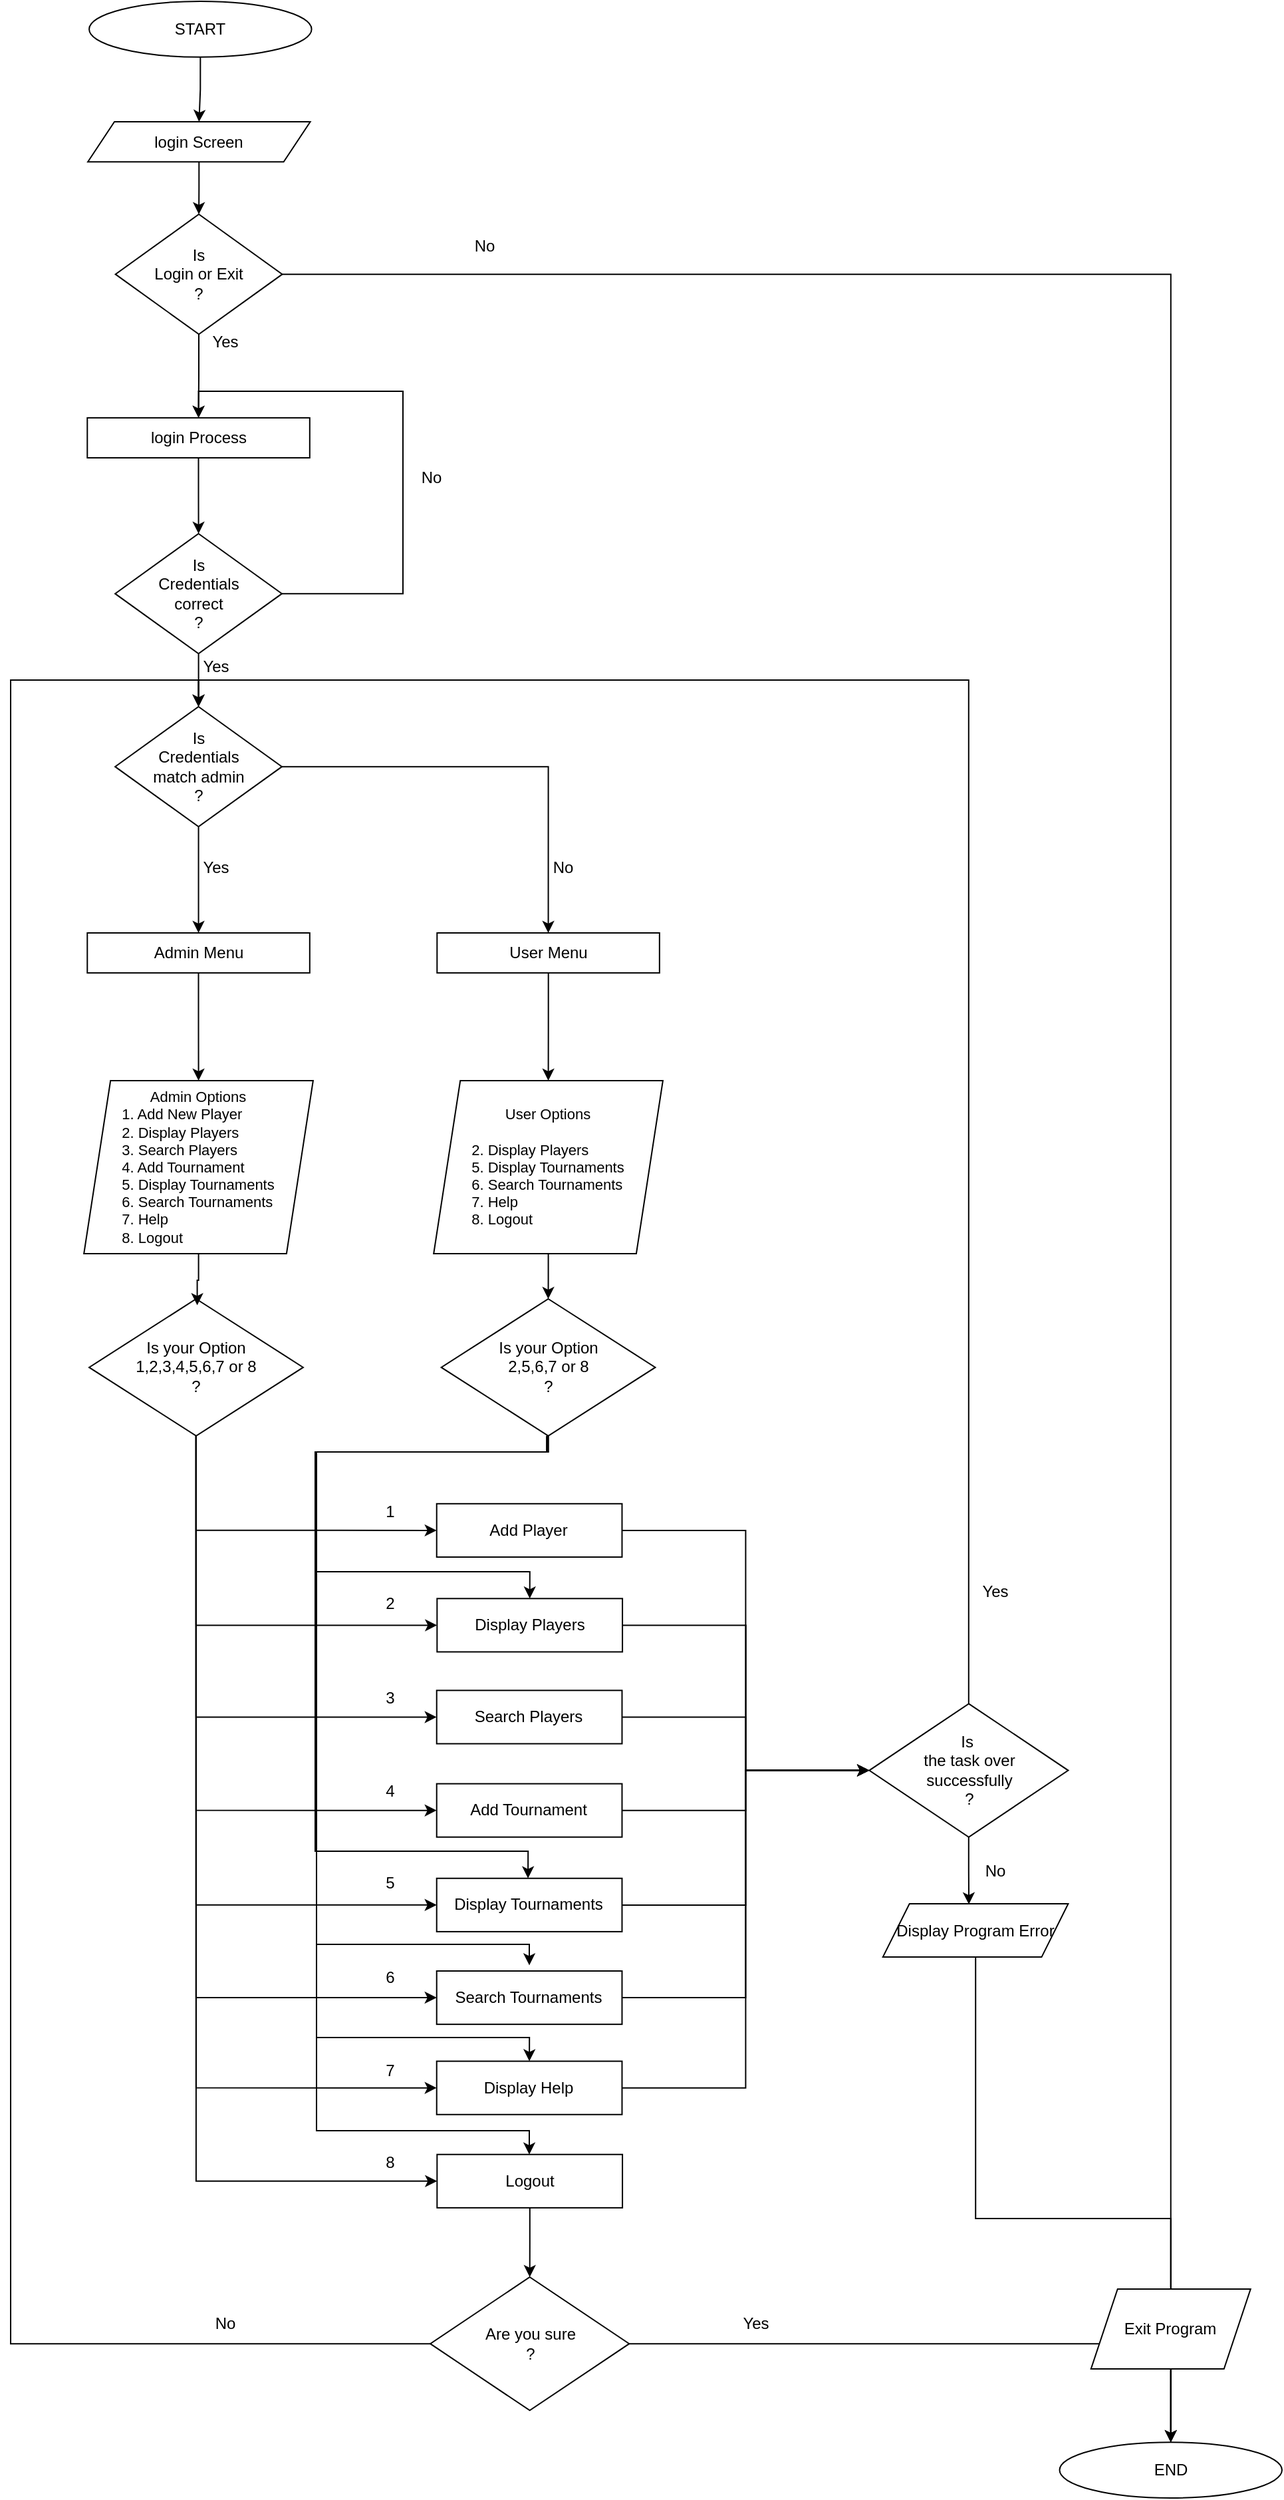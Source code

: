 <mxfile version="26.2.4">
  <diagram id="C5RBs43oDa-KdzZeNtuy" name="Page-1">
    <mxGraphModel dx="2370" dy="944" grid="1" gridSize="10" guides="1" tooltips="1" connect="1" arrows="1" fold="1" page="1" pageScale="1" pageWidth="827" pageHeight="1169" background="#ffffff" math="0" shadow="0">
      <root>
        <mxCell id="WIyWlLk6GJQsqaUBKTNV-0" />
        <mxCell id="WIyWlLk6GJQsqaUBKTNV-1" parent="WIyWlLk6GJQsqaUBKTNV-0" />
        <mxCell id="0ZpttrB7X25ejyKMddy--3" style="edgeStyle=orthogonalEdgeStyle;rounded=0;orthogonalLoop=1;jettySize=auto;html=1;entryX=0.5;entryY=0;entryDx=0;entryDy=0;" parent="WIyWlLk6GJQsqaUBKTNV-1" source="0ZpttrB7X25ejyKMddy--1" target="0ZpttrB7X25ejyKMddy--2" edge="1">
          <mxGeometry relative="1" as="geometry" />
        </mxCell>
        <mxCell id="0ZpttrB7X25ejyKMddy--1" value="START" style="ellipse;whiteSpace=wrap;html=1;container=0;" parent="WIyWlLk6GJQsqaUBKTNV-1" vertex="1">
          <mxGeometry x="299.04" y="40" width="167.258" height="41.879" as="geometry" />
        </mxCell>
        <mxCell id="0ZpttrB7X25ejyKMddy--9" style="edgeStyle=orthogonalEdgeStyle;rounded=0;orthogonalLoop=1;jettySize=auto;html=1;entryX=0.5;entryY=0;entryDx=0;entryDy=0;" parent="WIyWlLk6GJQsqaUBKTNV-1" source="0ZpttrB7X25ejyKMddy--5" target="0ZpttrB7X25ejyKMddy--8" edge="1">
          <mxGeometry relative="1" as="geometry">
            <mxPoint x="799.421" y="233.691" as="targetPoint" />
          </mxGeometry>
        </mxCell>
        <mxCell id="0ZpttrB7X25ejyKMddy--8" value="END" style="ellipse;whiteSpace=wrap;html=1;container=0;" parent="WIyWlLk6GJQsqaUBKTNV-1" vertex="1">
          <mxGeometry x="1028.742" y="1874.121" width="167.258" height="41.879" as="geometry" />
        </mxCell>
        <mxCell id="0ZpttrB7X25ejyKMddy--110" style="edgeStyle=orthogonalEdgeStyle;rounded=0;orthogonalLoop=1;jettySize=auto;html=1;entryX=0.5;entryY=0;entryDx=0;entryDy=0;" parent="WIyWlLk6GJQsqaUBKTNV-1" source="0ZpttrB7X25ejyKMddy--108" target="0ZpttrB7X25ejyKMddy--8" edge="1">
          <mxGeometry relative="1" as="geometry" />
        </mxCell>
        <mxCell id="7U2_C4C6U5Bim4LhjQBx-6" style="edgeStyle=orthogonalEdgeStyle;rounded=0;orthogonalLoop=1;jettySize=auto;html=1;entryX=0.5;entryY=0;entryDx=0;entryDy=0;" parent="WIyWlLk6GJQsqaUBKTNV-1" source="0ZpttrB7X25ejyKMddy--2" target="0ZpttrB7X25ejyKMddy--5" edge="1">
          <mxGeometry relative="1" as="geometry" />
        </mxCell>
        <mxCell id="0ZpttrB7X25ejyKMddy--2" value="login Screen" style="shape=parallelogram;perimeter=parallelogramPerimeter;whiteSpace=wrap;html=1;fixedSize=1;" parent="WIyWlLk6GJQsqaUBKTNV-1" vertex="1">
          <mxGeometry x="298.04" y="130.534" width="167.258" height="30.057" as="geometry" />
        </mxCell>
        <mxCell id="0ZpttrB7X25ejyKMddy--5" value="Is&lt;div&gt;Login or Exit&lt;/div&gt;&lt;div&gt;?&lt;/div&gt;" style="rhombus;whiteSpace=wrap;html=1;container=0;" parent="WIyWlLk6GJQsqaUBKTNV-1" vertex="1">
          <mxGeometry x="318.813" y="199.998" width="125.444" height="90.171" as="geometry" />
        </mxCell>
        <mxCell id="0ZpttrB7X25ejyKMddy--14" value="No" style="text;html=1;align=center;verticalAlign=middle;resizable=0;points=[];autosize=1;strokeColor=none;fillColor=none;container=0;" parent="WIyWlLk6GJQsqaUBKTNV-1" vertex="1">
          <mxGeometry x="576.41" y="208.682" width="40" height="30" as="geometry" />
        </mxCell>
        <mxCell id="0ZpttrB7X25ejyKMddy--17" value="login Process" style="rounded=0;whiteSpace=wrap;html=1;container=0;" parent="WIyWlLk6GJQsqaUBKTNV-1" vertex="1">
          <mxGeometry x="297.646" y="352.955" width="167.258" height="30.057" as="geometry" />
        </mxCell>
        <mxCell id="7U2_C4C6U5Bim4LhjQBx-1" style="edgeStyle=orthogonalEdgeStyle;rounded=0;orthogonalLoop=1;jettySize=auto;html=1;entryX=0.5;entryY=0;entryDx=0;entryDy=0;" parent="WIyWlLk6GJQsqaUBKTNV-1" source="0ZpttrB7X25ejyKMddy--19" target="7U2_C4C6U5Bim4LhjQBx-0" edge="1">
          <mxGeometry relative="1" as="geometry" />
        </mxCell>
        <mxCell id="0ZpttrB7X25ejyKMddy--19" value="Is&lt;div&gt;Credentials&lt;/div&gt;&lt;div&gt;correct&lt;/div&gt;&lt;div&gt;?&lt;/div&gt;" style="rhombus;whiteSpace=wrap;html=1;container=0;" parent="WIyWlLk6GJQsqaUBKTNV-1" vertex="1">
          <mxGeometry x="318.553" y="440.003" width="125.444" height="90.171" as="geometry" />
        </mxCell>
        <mxCell id="0ZpttrB7X25ejyKMddy--22" value="No" style="text;html=1;align=center;verticalAlign=middle;resizable=0;points=[];autosize=1;strokeColor=none;fillColor=none;container=0;" parent="WIyWlLk6GJQsqaUBKTNV-1" vertex="1">
          <mxGeometry x="536.407" y="383.012" width="40" height="30" as="geometry" />
        </mxCell>
        <mxCell id="0ZpttrB7X25ejyKMddy--23" value="Yes" style="text;html=1;align=center;verticalAlign=middle;resizable=0;points=[];autosize=1;strokeColor=none;fillColor=none;container=0;" parent="WIyWlLk6GJQsqaUBKTNV-1" vertex="1">
          <mxGeometry x="380.7" y="280.819" width="40" height="30" as="geometry" />
        </mxCell>
        <mxCell id="0ZpttrB7X25ejyKMddy--26" value="Yes" style="text;html=1;align=center;verticalAlign=middle;resizable=0;points=[];autosize=1;strokeColor=none;fillColor=none;container=0;" parent="WIyWlLk6GJQsqaUBKTNV-1" vertex="1">
          <mxGeometry x="374.0" y="525.004" width="40" height="30" as="geometry" />
        </mxCell>
        <mxCell id="6jdcPVGKErrImAJHSJxo-14" value="" style="edgeStyle=orthogonalEdgeStyle;rounded=0;orthogonalLoop=1;jettySize=auto;html=1;" parent="WIyWlLk6GJQsqaUBKTNV-1" source="0ZpttrB7X25ejyKMddy--31" target="6jdcPVGKErrImAJHSJxo-3" edge="1">
          <mxGeometry relative="1" as="geometry" />
        </mxCell>
        <mxCell id="0ZpttrB7X25ejyKMddy--31" value="Admin Menu" style="rounded=0;whiteSpace=wrap;html=1;" parent="WIyWlLk6GJQsqaUBKTNV-1" vertex="1">
          <mxGeometry x="297.646" y="739.999" width="167.258" height="30.057" as="geometry" />
        </mxCell>
        <mxCell id="0ZpttrB7X25ejyKMddy--34" value="&lt;div&gt;Is your Option&lt;/div&gt;1,2,3,4,5,6,7 or 8&lt;div&gt;?&lt;/div&gt;" style="rhombus;whiteSpace=wrap;html=1;container=0;" parent="WIyWlLk6GJQsqaUBKTNV-1" vertex="1">
          <mxGeometry x="299.04" y="1014.99" width="160.93" height="102.91" as="geometry" />
        </mxCell>
        <mxCell id="0ZpttrB7X25ejyKMddy--37" value="Add Player" style="rounded=0;whiteSpace=wrap;html=1;container=0;" parent="WIyWlLk6GJQsqaUBKTNV-1" vertex="1">
          <mxGeometry x="560.36" y="1168.902" width="139.382" height="40.076" as="geometry" />
        </mxCell>
        <mxCell id="0ZpttrB7X25ejyKMddy--38" value="Display Players" style="rounded=0;whiteSpace=wrap;html=1;container=0;" parent="WIyWlLk6GJQsqaUBKTNV-1" vertex="1">
          <mxGeometry x="560.66" y="1240.156" width="139.382" height="40.076" as="geometry" />
        </mxCell>
        <mxCell id="0ZpttrB7X25ejyKMddy--39" value="Search Players" style="rounded=0;whiteSpace=wrap;html=1;container=0;" parent="WIyWlLk6GJQsqaUBKTNV-1" vertex="1">
          <mxGeometry x="560.36" y="1309.169" width="139.382" height="40.076" as="geometry" />
        </mxCell>
        <mxCell id="0ZpttrB7X25ejyKMddy--40" value="Add Tournament" style="rounded=0;whiteSpace=wrap;html=1;container=0;" parent="WIyWlLk6GJQsqaUBKTNV-1" vertex="1">
          <mxGeometry x="560.36" y="1379.303" width="139.382" height="40.076" as="geometry" />
        </mxCell>
        <mxCell id="0ZpttrB7X25ejyKMddy--41" value="Display Tournaments" style="rounded=0;whiteSpace=wrap;html=1;container=0;" parent="WIyWlLk6GJQsqaUBKTNV-1" vertex="1">
          <mxGeometry x="560.36" y="1450.377" width="139.382" height="40.076" as="geometry" />
        </mxCell>
        <mxCell id="0ZpttrB7X25ejyKMddy--42" value="Search Tournaments" style="rounded=0;whiteSpace=wrap;html=1;container=0;" parent="WIyWlLk6GJQsqaUBKTNV-1" vertex="1">
          <mxGeometry x="560.36" y="1520.001" width="139.382" height="40.076" as="geometry" />
        </mxCell>
        <mxCell id="0ZpttrB7X25ejyKMddy--43" value="Display Help" style="rounded=0;whiteSpace=wrap;html=1;container=0;" parent="WIyWlLk6GJQsqaUBKTNV-1" vertex="1">
          <mxGeometry x="560.36" y="1587.795" width="139.382" height="40.076" as="geometry" />
        </mxCell>
        <mxCell id="0ZpttrB7X25ejyKMddy--71" value="Logout" style="rounded=0;whiteSpace=wrap;html=1;container=0;" parent="WIyWlLk6GJQsqaUBKTNV-1" vertex="1">
          <mxGeometry x="560.66" y="1657.866" width="139.382" height="40.076" as="geometry" />
        </mxCell>
        <mxCell id="0ZpttrB7X25ejyKMddy--73" value="1" style="text;html=1;align=center;verticalAlign=middle;resizable=0;points=[];autosize=1;strokeColor=none;fillColor=none;container=0;" parent="WIyWlLk6GJQsqaUBKTNV-1" vertex="1">
          <mxGeometry x="510.003" y="1160.003" width="30" height="30" as="geometry" />
        </mxCell>
        <mxCell id="0ZpttrB7X25ejyKMddy--81" value="2" style="text;html=1;align=center;verticalAlign=middle;resizable=0;points=[];autosize=1;strokeColor=none;fillColor=none;container=0;" parent="WIyWlLk6GJQsqaUBKTNV-1" vertex="1">
          <mxGeometry x="510.003" y="1229.017" width="30" height="30" as="geometry" />
        </mxCell>
        <mxCell id="0ZpttrB7X25ejyKMddy--82" value="3" style="text;html=1;align=center;verticalAlign=middle;resizable=0;points=[];autosize=1;strokeColor=none;fillColor=none;container=0;" parent="WIyWlLk6GJQsqaUBKTNV-1" vertex="1">
          <mxGeometry x="510.003" y="1300.0" width="30" height="30" as="geometry" />
        </mxCell>
        <mxCell id="0ZpttrB7X25ejyKMddy--83" value="4" style="text;html=1;align=center;verticalAlign=middle;resizable=0;points=[];autosize=1;strokeColor=none;fillColor=none;container=0;" parent="WIyWlLk6GJQsqaUBKTNV-1" vertex="1">
          <mxGeometry x="510.003" y="1370.004" width="30" height="30" as="geometry" />
        </mxCell>
        <mxCell id="0ZpttrB7X25ejyKMddy--84" value="5" style="text;html=1;align=center;verticalAlign=middle;resizable=0;points=[];autosize=1;strokeColor=none;fillColor=none;container=0;" parent="WIyWlLk6GJQsqaUBKTNV-1" vertex="1">
          <mxGeometry x="510.003" y="1439.468" width="30" height="30" as="geometry" />
        </mxCell>
        <mxCell id="0ZpttrB7X25ejyKMddy--85" value="6" style="text;html=1;align=center;verticalAlign=middle;resizable=0;points=[];autosize=1;strokeColor=none;fillColor=none;container=0;" parent="WIyWlLk6GJQsqaUBKTNV-1" vertex="1">
          <mxGeometry x="510.003" y="1509.542" width="30" height="30" as="geometry" />
        </mxCell>
        <mxCell id="0ZpttrB7X25ejyKMddy--88" value="7" style="text;html=1;align=center;verticalAlign=middle;resizable=0;points=[];autosize=1;strokeColor=none;fillColor=none;container=0;" parent="WIyWlLk6GJQsqaUBKTNV-1" vertex="1">
          <mxGeometry x="510.003" y="1579.996" width="30" height="30" as="geometry" />
        </mxCell>
        <mxCell id="0ZpttrB7X25ejyKMddy--89" value="8" style="text;html=1;align=center;verticalAlign=middle;resizable=0;points=[];autosize=1;strokeColor=none;fillColor=none;container=0;" parent="WIyWlLk6GJQsqaUBKTNV-1" vertex="1">
          <mxGeometry x="510.003" y="1648.867" width="30" height="30" as="geometry" />
        </mxCell>
        <mxCell id="7U2_C4C6U5Bim4LhjQBx-9" style="edgeStyle=orthogonalEdgeStyle;rounded=0;orthogonalLoop=1;jettySize=auto;html=1;entryX=0.5;entryY=0;entryDx=0;entryDy=0;" parent="WIyWlLk6GJQsqaUBKTNV-1" source="0ZpttrB7X25ejyKMddy--90" target="7U2_C4C6U5Bim4LhjQBx-0" edge="1">
          <mxGeometry relative="1" as="geometry">
            <Array as="points">
              <mxPoint x="960" y="550" />
              <mxPoint x="381" y="550" />
            </Array>
          </mxGeometry>
        </mxCell>
        <mxCell id="0ZpttrB7X25ejyKMddy--90" value="&lt;div&gt;Is&amp;nbsp;&lt;/div&gt;&lt;div&gt;the task over&lt;/div&gt;&lt;div&gt;successfully&lt;/div&gt;&lt;div&gt;&lt;span style=&quot;background-color: transparent; color: light-dark(rgb(0, 0, 0), rgb(255, 255, 255));&quot;&gt;?&lt;/span&gt;&lt;/div&gt;" style="rhombus;whiteSpace=wrap;html=1;align=center;container=0;" parent="WIyWlLk6GJQsqaUBKTNV-1" vertex="1">
          <mxGeometry x="885.638" y="1319.186" width="149.599" height="100.19" as="geometry" />
        </mxCell>
        <mxCell id="0ZpttrB7X25ejyKMddy--127" style="edgeStyle=orthogonalEdgeStyle;rounded=0;orthogonalLoop=1;jettySize=auto;html=1;entryX=0.5;entryY=0;entryDx=0;entryDy=0;" parent="WIyWlLk6GJQsqaUBKTNV-1" source="0ZpttrB7X25ejyKMddy--100" target="0ZpttrB7X25ejyKMddy--8" edge="1">
          <mxGeometry relative="1" as="geometry">
            <Array as="points">
              <mxPoint x="966" y="1706" />
              <mxPoint x="1112" y="1706" />
            </Array>
          </mxGeometry>
        </mxCell>
        <mxCell id="0ZpttrB7X25ejyKMddy--100" value="Display Program Error" style="shape=parallelogram;perimeter=parallelogramPerimeter;whiteSpace=wrap;html=1;fixedSize=1;" parent="WIyWlLk6GJQsqaUBKTNV-1" vertex="1">
          <mxGeometry x="895.858" y="1469.471" width="139.382" height="40.076" as="geometry" />
        </mxCell>
        <mxCell id="0ZpttrB7X25ejyKMddy--106" value="No" style="text;html=1;align=center;verticalAlign=middle;resizable=0;points=[];autosize=1;strokeColor=none;fillColor=none;container=0;" parent="WIyWlLk6GJQsqaUBKTNV-1" vertex="1">
          <mxGeometry x="959.996" y="1429.998" width="40" height="30" as="geometry" />
        </mxCell>
        <mxCell id="0ZpttrB7X25ejyKMddy--107" value="Yes" style="text;html=1;align=center;verticalAlign=middle;resizable=0;points=[];autosize=1;strokeColor=none;fillColor=none;container=0;" parent="WIyWlLk6GJQsqaUBKTNV-1" vertex="1">
          <mxGeometry x="959.991" y="1219.996" width="40" height="30" as="geometry" />
        </mxCell>
        <mxCell id="7U2_C4C6U5Bim4LhjQBx-28" style="edgeStyle=orthogonalEdgeStyle;rounded=0;orthogonalLoop=1;jettySize=auto;html=1;entryX=0.5;entryY=0;entryDx=0;entryDy=0;" parent="WIyWlLk6GJQsqaUBKTNV-1" source="0ZpttrB7X25ejyKMddy--108" target="7U2_C4C6U5Bim4LhjQBx-0" edge="1">
          <mxGeometry relative="1" as="geometry">
            <Array as="points">
              <mxPoint x="240" y="1800" />
              <mxPoint x="240" y="550" />
              <mxPoint x="381" y="550" />
            </Array>
          </mxGeometry>
        </mxCell>
        <mxCell id="0ZpttrB7X25ejyKMddy--108" value="&lt;div&gt;Are you sure&lt;/div&gt;&lt;div&gt;?&lt;/div&gt;" style="rhombus;whiteSpace=wrap;html=1;align=center;container=0;" parent="WIyWlLk6GJQsqaUBKTNV-1" vertex="1">
          <mxGeometry x="555.549" y="1749.999" width="149.599" height="100.19" as="geometry" />
        </mxCell>
        <mxCell id="0ZpttrB7X25ejyKMddy--115" value="No" style="text;html=1;align=center;verticalAlign=middle;resizable=0;points=[];autosize=1;strokeColor=none;fillColor=none;container=0;" parent="WIyWlLk6GJQsqaUBKTNV-1" vertex="1">
          <mxGeometry x="380.7" y="1769.997" width="40" height="30" as="geometry" />
        </mxCell>
        <mxCell id="0ZpttrB7X25ejyKMddy--122" value="Yes" style="text;html=1;align=center;verticalAlign=middle;resizable=0;points=[];autosize=1;strokeColor=none;fillColor=none;container=0;" parent="WIyWlLk6GJQsqaUBKTNV-1" vertex="1">
          <mxGeometry x="779.995" y="1769.997" width="40" height="30" as="geometry" />
        </mxCell>
        <mxCell id="0ZpttrB7X25ejyKMddy--18" style="edgeStyle=orthogonalEdgeStyle;rounded=0;orthogonalLoop=1;jettySize=auto;html=1;entryX=0.5;entryY=0;entryDx=0;entryDy=0;" parent="WIyWlLk6GJQsqaUBKTNV-1" source="0ZpttrB7X25ejyKMddy--5" target="0ZpttrB7X25ejyKMddy--17" edge="1">
          <mxGeometry relative="1" as="geometry" />
        </mxCell>
        <mxCell id="0ZpttrB7X25ejyKMddy--20" style="edgeStyle=orthogonalEdgeStyle;rounded=0;orthogonalLoop=1;jettySize=auto;html=1;" parent="WIyWlLk6GJQsqaUBKTNV-1" source="0ZpttrB7X25ejyKMddy--17" target="0ZpttrB7X25ejyKMddy--19" edge="1">
          <mxGeometry relative="1" as="geometry" />
        </mxCell>
        <mxCell id="0ZpttrB7X25ejyKMddy--117" style="edgeStyle=orthogonalEdgeStyle;rounded=0;orthogonalLoop=1;jettySize=auto;html=1;entryX=0.5;entryY=0;entryDx=0;entryDy=0;" parent="WIyWlLk6GJQsqaUBKTNV-1" source="0ZpttrB7X25ejyKMddy--19" target="0ZpttrB7X25ejyKMddy--17" edge="1">
          <mxGeometry relative="1" as="geometry">
            <Array as="points">
              <mxPoint x="535" y="485" />
              <mxPoint x="535" y="333" />
              <mxPoint x="381" y="333" />
            </Array>
          </mxGeometry>
        </mxCell>
        <mxCell id="0ZpttrB7X25ejyKMddy--64" style="edgeStyle=orthogonalEdgeStyle;rounded=0;orthogonalLoop=1;jettySize=auto;html=1;entryX=0;entryY=0.5;entryDx=0;entryDy=0;" parent="WIyWlLk6GJQsqaUBKTNV-1" source="0ZpttrB7X25ejyKMddy--34" target="0ZpttrB7X25ejyKMddy--37" edge="1">
          <mxGeometry relative="1" as="geometry">
            <Array as="points">
              <mxPoint x="379" y="1189" />
            </Array>
          </mxGeometry>
        </mxCell>
        <mxCell id="0ZpttrB7X25ejyKMddy--65" style="edgeStyle=orthogonalEdgeStyle;rounded=0;orthogonalLoop=1;jettySize=auto;html=1;entryX=0;entryY=0.5;entryDx=0;entryDy=0;" parent="WIyWlLk6GJQsqaUBKTNV-1" source="0ZpttrB7X25ejyKMddy--34" target="0ZpttrB7X25ejyKMddy--38" edge="1">
          <mxGeometry relative="1" as="geometry">
            <Array as="points">
              <mxPoint x="379" y="1260" />
            </Array>
          </mxGeometry>
        </mxCell>
        <mxCell id="0ZpttrB7X25ejyKMddy--66" style="edgeStyle=orthogonalEdgeStyle;rounded=0;orthogonalLoop=1;jettySize=auto;html=1;entryX=0;entryY=0.5;entryDx=0;entryDy=0;" parent="WIyWlLk6GJQsqaUBKTNV-1" source="0ZpttrB7X25ejyKMddy--34" target="0ZpttrB7X25ejyKMddy--39" edge="1">
          <mxGeometry relative="1" as="geometry">
            <Array as="points">
              <mxPoint x="379" y="1329" />
            </Array>
          </mxGeometry>
        </mxCell>
        <mxCell id="0ZpttrB7X25ejyKMddy--67" style="edgeStyle=orthogonalEdgeStyle;rounded=0;orthogonalLoop=1;jettySize=auto;html=1;entryX=0;entryY=0.5;entryDx=0;entryDy=0;" parent="WIyWlLk6GJQsqaUBKTNV-1" source="0ZpttrB7X25ejyKMddy--34" target="0ZpttrB7X25ejyKMddy--40" edge="1">
          <mxGeometry relative="1" as="geometry">
            <Array as="points">
              <mxPoint x="379" y="1399" />
            </Array>
          </mxGeometry>
        </mxCell>
        <mxCell id="0ZpttrB7X25ejyKMddy--68" style="edgeStyle=orthogonalEdgeStyle;rounded=0;orthogonalLoop=1;jettySize=auto;html=1;entryX=0;entryY=0.5;entryDx=0;entryDy=0;" parent="WIyWlLk6GJQsqaUBKTNV-1" source="0ZpttrB7X25ejyKMddy--34" target="0ZpttrB7X25ejyKMddy--41" edge="1">
          <mxGeometry relative="1" as="geometry">
            <Array as="points">
              <mxPoint x="379" y="1470" />
            </Array>
          </mxGeometry>
        </mxCell>
        <mxCell id="0ZpttrB7X25ejyKMddy--69" style="edgeStyle=orthogonalEdgeStyle;rounded=0;orthogonalLoop=1;jettySize=auto;html=1;entryX=0;entryY=0.5;entryDx=0;entryDy=0;" parent="WIyWlLk6GJQsqaUBKTNV-1" source="0ZpttrB7X25ejyKMddy--34" target="0ZpttrB7X25ejyKMddy--42" edge="1">
          <mxGeometry relative="1" as="geometry">
            <Array as="points">
              <mxPoint x="379" y="1540" />
            </Array>
          </mxGeometry>
        </mxCell>
        <mxCell id="0ZpttrB7X25ejyKMddy--70" style="edgeStyle=orthogonalEdgeStyle;rounded=0;orthogonalLoop=1;jettySize=auto;html=1;entryX=0;entryY=0.5;entryDx=0;entryDy=0;" parent="WIyWlLk6GJQsqaUBKTNV-1" source="0ZpttrB7X25ejyKMddy--34" target="0ZpttrB7X25ejyKMddy--43" edge="1">
          <mxGeometry relative="1" as="geometry">
            <Array as="points">
              <mxPoint x="379" y="1608" />
            </Array>
          </mxGeometry>
        </mxCell>
        <mxCell id="0ZpttrB7X25ejyKMddy--72" style="edgeStyle=orthogonalEdgeStyle;rounded=0;orthogonalLoop=1;jettySize=auto;html=1;entryX=0;entryY=0.5;entryDx=0;entryDy=0;" parent="WIyWlLk6GJQsqaUBKTNV-1" source="0ZpttrB7X25ejyKMddy--34" target="0ZpttrB7X25ejyKMddy--71" edge="1">
          <mxGeometry relative="1" as="geometry">
            <Array as="points">
              <mxPoint x="379" y="1678" />
            </Array>
          </mxGeometry>
        </mxCell>
        <mxCell id="0ZpttrB7X25ejyKMddy--91" style="edgeStyle=orthogonalEdgeStyle;rounded=0;orthogonalLoop=1;jettySize=auto;html=1;entryX=0;entryY=0.5;entryDx=0;entryDy=0;" parent="WIyWlLk6GJQsqaUBKTNV-1" source="0ZpttrB7X25ejyKMddy--37" target="0ZpttrB7X25ejyKMddy--90" edge="1">
          <mxGeometry relative="1" as="geometry" />
        </mxCell>
        <mxCell id="0ZpttrB7X25ejyKMddy--93" style="edgeStyle=orthogonalEdgeStyle;rounded=0;orthogonalLoop=1;jettySize=auto;html=1;entryX=0;entryY=0.5;entryDx=0;entryDy=0;" parent="WIyWlLk6GJQsqaUBKTNV-1" source="0ZpttrB7X25ejyKMddy--38" target="0ZpttrB7X25ejyKMddy--90" edge="1">
          <mxGeometry relative="1" as="geometry" />
        </mxCell>
        <mxCell id="0ZpttrB7X25ejyKMddy--94" style="edgeStyle=orthogonalEdgeStyle;rounded=0;orthogonalLoop=1;jettySize=auto;html=1;entryX=0;entryY=0.5;entryDx=0;entryDy=0;" parent="WIyWlLk6GJQsqaUBKTNV-1" source="0ZpttrB7X25ejyKMddy--39" target="0ZpttrB7X25ejyKMddy--90" edge="1">
          <mxGeometry relative="1" as="geometry" />
        </mxCell>
        <mxCell id="0ZpttrB7X25ejyKMddy--95" style="edgeStyle=orthogonalEdgeStyle;rounded=0;orthogonalLoop=1;jettySize=auto;html=1;entryX=0;entryY=0.5;entryDx=0;entryDy=0;" parent="WIyWlLk6GJQsqaUBKTNV-1" source="0ZpttrB7X25ejyKMddy--40" target="0ZpttrB7X25ejyKMddy--90" edge="1">
          <mxGeometry relative="1" as="geometry" />
        </mxCell>
        <mxCell id="0ZpttrB7X25ejyKMddy--96" style="edgeStyle=orthogonalEdgeStyle;rounded=0;orthogonalLoop=1;jettySize=auto;html=1;entryX=0;entryY=0.5;entryDx=0;entryDy=0;" parent="WIyWlLk6GJQsqaUBKTNV-1" source="0ZpttrB7X25ejyKMddy--41" target="0ZpttrB7X25ejyKMddy--90" edge="1">
          <mxGeometry relative="1" as="geometry" />
        </mxCell>
        <mxCell id="0ZpttrB7X25ejyKMddy--97" style="edgeStyle=orthogonalEdgeStyle;rounded=0;orthogonalLoop=1;jettySize=auto;html=1;entryX=0;entryY=0.5;entryDx=0;entryDy=0;" parent="WIyWlLk6GJQsqaUBKTNV-1" source="0ZpttrB7X25ejyKMddy--42" target="0ZpttrB7X25ejyKMddy--90" edge="1">
          <mxGeometry relative="1" as="geometry" />
        </mxCell>
        <mxCell id="0ZpttrB7X25ejyKMddy--98" style="edgeStyle=orthogonalEdgeStyle;rounded=0;orthogonalLoop=1;jettySize=auto;html=1;entryX=0;entryY=0.5;entryDx=0;entryDy=0;" parent="WIyWlLk6GJQsqaUBKTNV-1" source="0ZpttrB7X25ejyKMddy--43" target="0ZpttrB7X25ejyKMddy--90" edge="1">
          <mxGeometry relative="1" as="geometry" />
        </mxCell>
        <mxCell id="0ZpttrB7X25ejyKMddy--101" style="edgeStyle=orthogonalEdgeStyle;rounded=0;orthogonalLoop=1;jettySize=auto;html=1;entryX=0.464;entryY=0.011;entryDx=0;entryDy=0;entryPerimeter=0;" parent="WIyWlLk6GJQsqaUBKTNV-1" source="0ZpttrB7X25ejyKMddy--90" target="0ZpttrB7X25ejyKMddy--100" edge="1">
          <mxGeometry relative="1" as="geometry" />
        </mxCell>
        <mxCell id="0ZpttrB7X25ejyKMddy--113" style="edgeStyle=orthogonalEdgeStyle;rounded=0;orthogonalLoop=1;jettySize=auto;html=1;entryX=0.5;entryY=0;entryDx=0;entryDy=0;" parent="WIyWlLk6GJQsqaUBKTNV-1" source="0ZpttrB7X25ejyKMddy--71" target="0ZpttrB7X25ejyKMddy--108" edge="1">
          <mxGeometry relative="1" as="geometry" />
        </mxCell>
        <mxCell id="6jdcPVGKErrImAJHSJxo-1" value="Exit Program" style="shape=parallelogram;perimeter=parallelogramPerimeter;whiteSpace=wrap;html=1;fixedSize=1;" parent="WIyWlLk6GJQsqaUBKTNV-1" vertex="1">
          <mxGeometry x="1052.37" y="1759.02" width="120" height="60" as="geometry" />
        </mxCell>
        <mxCell id="6jdcPVGKErrImAJHSJxo-3" value="&lt;div style=&quot;line-height: 110%;&quot;&gt;&lt;div style=&quot;text-wrap-mode: nowrap;&quot;&gt;&lt;font style=&quot;font-size: 11px; line-height: 110%;&quot;&gt;Admin Options&lt;/font&gt;&lt;/div&gt;&lt;div style=&quot;text-align: left; text-wrap-mode: nowrap;&quot;&gt;&lt;font style=&quot;font-size: 11px; line-height: 110%;&quot;&gt;1. Add New Player&lt;/font&gt;&lt;/div&gt;&lt;div style=&quot;text-align: left; text-wrap-mode: nowrap;&quot;&gt;&lt;font style=&quot;font-size: 11px;&quot;&gt;2. Display Players&lt;/font&gt;&lt;/div&gt;&lt;div style=&quot;text-align: left; text-wrap-mode: nowrap;&quot;&gt;&lt;font style=&quot;font-size: 11px;&quot;&gt;3. Search Players&lt;/font&gt;&lt;/div&gt;&lt;div style=&quot;text-align: left; text-wrap-mode: nowrap;&quot;&gt;&lt;font style=&quot;font-size: 11px;&quot;&gt;4. Add Tournament&lt;/font&gt;&lt;/div&gt;&lt;div style=&quot;text-align: left; text-wrap-mode: nowrap;&quot;&gt;&lt;span style=&quot;background-color: transparent; color: light-dark(rgb(0, 0, 0), rgb(255, 255, 255));&quot;&gt;&lt;font style=&quot;font-size: 11px;&quot;&gt;5. Display Tournaments&lt;/font&gt;&lt;/span&gt;&lt;/div&gt;&lt;div style=&quot;text-align: left; text-wrap-mode: nowrap;&quot;&gt;&lt;font style=&quot;font-size: 11px;&quot;&gt;6. Search Tournaments&lt;/font&gt;&lt;/div&gt;&lt;div style=&quot;text-align: left; text-wrap-mode: nowrap;&quot;&gt;&lt;span style=&quot;background-color: transparent; color: light-dark(rgb(0, 0, 0), rgb(255, 255, 255));&quot;&gt;&lt;font style=&quot;font-size: 11px;&quot;&gt;7. Help&lt;/font&gt;&lt;/span&gt;&lt;/div&gt;&lt;div style=&quot;text-align: left; text-wrap-mode: nowrap;&quot;&gt;&lt;font style=&quot;font-size: 11px;&quot;&gt;8. Logout&lt;/font&gt;&lt;/div&gt;&lt;/div&gt;" style="shape=parallelogram;perimeter=parallelogramPerimeter;whiteSpace=wrap;html=1;fixedSize=1;" parent="WIyWlLk6GJQsqaUBKTNV-1" vertex="1">
          <mxGeometry x="295.1" y="851" width="172.35" height="130" as="geometry" />
        </mxCell>
        <mxCell id="6jdcPVGKErrImAJHSJxo-8" style="edgeStyle=orthogonalEdgeStyle;rounded=0;orthogonalLoop=1;jettySize=auto;html=1;entryX=0.505;entryY=0.046;entryDx=0;entryDy=0;entryPerimeter=0;" parent="WIyWlLk6GJQsqaUBKTNV-1" source="6jdcPVGKErrImAJHSJxo-3" target="0ZpttrB7X25ejyKMddy--34" edge="1">
          <mxGeometry relative="1" as="geometry" />
        </mxCell>
        <mxCell id="7U2_C4C6U5Bim4LhjQBx-2" style="edgeStyle=orthogonalEdgeStyle;rounded=0;orthogonalLoop=1;jettySize=auto;html=1;entryX=0.5;entryY=0;entryDx=0;entryDy=0;" parent="WIyWlLk6GJQsqaUBKTNV-1" source="7U2_C4C6U5Bim4LhjQBx-0" target="0ZpttrB7X25ejyKMddy--31" edge="1">
          <mxGeometry relative="1" as="geometry" />
        </mxCell>
        <mxCell id="7U2_C4C6U5Bim4LhjQBx-15" style="edgeStyle=orthogonalEdgeStyle;rounded=0;orthogonalLoop=1;jettySize=auto;html=1;entryX=0.5;entryY=0;entryDx=0;entryDy=0;" parent="WIyWlLk6GJQsqaUBKTNV-1" source="7U2_C4C6U5Bim4LhjQBx-0" target="7U2_C4C6U5Bim4LhjQBx-14" edge="1">
          <mxGeometry relative="1" as="geometry" />
        </mxCell>
        <mxCell id="7U2_C4C6U5Bim4LhjQBx-0" value="Is&lt;div&gt;Credentials&lt;/div&gt;&lt;div&gt;match admin&lt;/div&gt;&lt;div&gt;?&lt;/div&gt;" style="rhombus;whiteSpace=wrap;html=1;container=0;" parent="WIyWlLk6GJQsqaUBKTNV-1" vertex="1">
          <mxGeometry x="318.553" y="570.003" width="125.444" height="90.171" as="geometry" />
        </mxCell>
        <mxCell id="7U2_C4C6U5Bim4LhjQBx-13" value="Yes" style="text;html=1;align=center;verticalAlign=middle;resizable=0;points=[];autosize=1;strokeColor=none;fillColor=none;" parent="WIyWlLk6GJQsqaUBKTNV-1" vertex="1">
          <mxGeometry x="374" y="676" width="40" height="30" as="geometry" />
        </mxCell>
        <mxCell id="7U2_C4C6U5Bim4LhjQBx-18" value="" style="edgeStyle=orthogonalEdgeStyle;rounded=0;orthogonalLoop=1;jettySize=auto;html=1;" parent="WIyWlLk6GJQsqaUBKTNV-1" source="7U2_C4C6U5Bim4LhjQBx-14" target="7U2_C4C6U5Bim4LhjQBx-17" edge="1">
          <mxGeometry relative="1" as="geometry" />
        </mxCell>
        <mxCell id="7U2_C4C6U5Bim4LhjQBx-14" value="User Menu" style="rounded=0;whiteSpace=wrap;html=1;" parent="WIyWlLk6GJQsqaUBKTNV-1" vertex="1">
          <mxGeometry x="560.656" y="739.999" width="167.258" height="30.057" as="geometry" />
        </mxCell>
        <mxCell id="7U2_C4C6U5Bim4LhjQBx-16" value="No" style="text;html=1;align=center;verticalAlign=middle;resizable=0;points=[];autosize=1;strokeColor=none;fillColor=none;" parent="WIyWlLk6GJQsqaUBKTNV-1" vertex="1">
          <mxGeometry x="634.74" y="676" width="40" height="30" as="geometry" />
        </mxCell>
        <mxCell id="7U2_C4C6U5Bim4LhjQBx-20" value="" style="edgeStyle=orthogonalEdgeStyle;rounded=0;orthogonalLoop=1;jettySize=auto;html=1;" parent="WIyWlLk6GJQsqaUBKTNV-1" source="7U2_C4C6U5Bim4LhjQBx-17" target="7U2_C4C6U5Bim4LhjQBx-19" edge="1">
          <mxGeometry relative="1" as="geometry" />
        </mxCell>
        <mxCell id="7U2_C4C6U5Bim4LhjQBx-17" value="&lt;div style=&quot;line-height: 110%;&quot;&gt;&lt;div style=&quot;text-wrap-mode: nowrap;&quot;&gt;&lt;font style=&quot;font-size: 11px; line-height: 110%;&quot;&gt;User Options&lt;/font&gt;&lt;/div&gt;&lt;div style=&quot;text-wrap-mode: nowrap;&quot;&gt;&lt;font style=&quot;font-size: 11px; line-height: 110%;&quot;&gt;&lt;br&gt;&lt;/font&gt;&lt;/div&gt;&lt;div style=&quot;text-align: left; text-wrap-mode: nowrap;&quot;&gt;&lt;font style=&quot;font-size: 11px;&quot;&gt;2. Display Players&lt;/font&gt;&lt;/div&gt;&lt;div style=&quot;text-align: left; text-wrap-mode: nowrap;&quot;&gt;&lt;span style=&quot;background-color: transparent; color: light-dark(rgb(0, 0, 0), rgb(255, 255, 255));&quot;&gt;&lt;font style=&quot;font-size: 11px;&quot;&gt;5. Display Tournaments&lt;/font&gt;&lt;/span&gt;&lt;/div&gt;&lt;div style=&quot;text-align: left; text-wrap-mode: nowrap;&quot;&gt;&lt;font style=&quot;font-size: 11px;&quot;&gt;6. Search Tournaments&lt;/font&gt;&lt;/div&gt;&lt;div style=&quot;text-align: left; text-wrap-mode: nowrap;&quot;&gt;&lt;span style=&quot;background-color: transparent; color: light-dark(rgb(0, 0, 0), rgb(255, 255, 255));&quot;&gt;&lt;font style=&quot;font-size: 11px;&quot;&gt;7. Help&lt;/font&gt;&lt;/span&gt;&lt;/div&gt;&lt;div style=&quot;text-align: left; text-wrap-mode: nowrap;&quot;&gt;&lt;font style=&quot;font-size: 11px;&quot;&gt;8. Logout&lt;/font&gt;&lt;/div&gt;&lt;/div&gt;" style="shape=parallelogram;perimeter=parallelogramPerimeter;whiteSpace=wrap;html=1;fixedSize=1;" parent="WIyWlLk6GJQsqaUBKTNV-1" vertex="1">
          <mxGeometry x="558.11" y="851" width="172.35" height="130" as="geometry" />
        </mxCell>
        <mxCell id="7U2_C4C6U5Bim4LhjQBx-22" style="edgeStyle=orthogonalEdgeStyle;rounded=0;orthogonalLoop=1;jettySize=auto;html=1;entryX=0.5;entryY=0;entryDx=0;entryDy=0;" parent="WIyWlLk6GJQsqaUBKTNV-1" source="7U2_C4C6U5Bim4LhjQBx-19" target="0ZpttrB7X25ejyKMddy--38" edge="1">
          <mxGeometry relative="1" as="geometry">
            <Array as="points">
              <mxPoint x="644" y="1130" />
              <mxPoint x="470" y="1130" />
              <mxPoint x="470" y="1220" />
              <mxPoint x="630" y="1220" />
            </Array>
          </mxGeometry>
        </mxCell>
        <mxCell id="7U2_C4C6U5Bim4LhjQBx-24" style="edgeStyle=orthogonalEdgeStyle;rounded=0;orthogonalLoop=1;jettySize=auto;html=1;entryX=0.5;entryY=0;entryDx=0;entryDy=0;" parent="WIyWlLk6GJQsqaUBKTNV-1" edge="1">
          <mxGeometry relative="1" as="geometry">
            <mxPoint x="643.242" y="1117.873" as="sourcePoint" />
            <mxPoint x="629.051" y="1450.377" as="targetPoint" />
            <Array as="points">
              <mxPoint x="643" y="1130" />
              <mxPoint x="469" y="1130" />
              <mxPoint x="469" y="1430" />
              <mxPoint x="629" y="1430" />
            </Array>
          </mxGeometry>
        </mxCell>
        <mxCell id="7U2_C4C6U5Bim4LhjQBx-25" style="edgeStyle=orthogonalEdgeStyle;rounded=0;orthogonalLoop=1;jettySize=auto;html=1;entryX=0.5;entryY=0;entryDx=0;entryDy=0;" parent="WIyWlLk6GJQsqaUBKTNV-1" edge="1">
          <mxGeometry relative="1" as="geometry">
            <mxPoint x="643.242" y="1117.873" as="sourcePoint" />
            <mxPoint x="629.051" y="1515.651" as="targetPoint" />
            <Array as="points">
              <mxPoint x="643" y="1130" />
              <mxPoint x="470" y="1130" />
              <mxPoint x="470" y="1500" />
              <mxPoint x="630" y="1500" />
              <mxPoint x="630" y="1516" />
            </Array>
          </mxGeometry>
        </mxCell>
        <mxCell id="7U2_C4C6U5Bim4LhjQBx-26" style="edgeStyle=orthogonalEdgeStyle;rounded=0;orthogonalLoop=1;jettySize=auto;html=1;entryX=0.5;entryY=0;entryDx=0;entryDy=0;" parent="WIyWlLk6GJQsqaUBKTNV-1" source="7U2_C4C6U5Bim4LhjQBx-19" target="0ZpttrB7X25ejyKMddy--43" edge="1">
          <mxGeometry relative="1" as="geometry">
            <Array as="points">
              <mxPoint x="644" y="1130" />
              <mxPoint x="470" y="1130" />
              <mxPoint x="470" y="1570" />
              <mxPoint x="630" y="1570" />
            </Array>
          </mxGeometry>
        </mxCell>
        <mxCell id="7U2_C4C6U5Bim4LhjQBx-27" style="edgeStyle=orthogonalEdgeStyle;rounded=0;orthogonalLoop=1;jettySize=auto;html=1;" parent="WIyWlLk6GJQsqaUBKTNV-1" edge="1">
          <mxGeometry relative="1" as="geometry">
            <mxPoint x="643.242" y="1117.873" as="sourcePoint" />
            <mxPoint x="629.394" y="1657.866" as="targetPoint" />
            <Array as="points">
              <mxPoint x="643" y="1130" />
              <mxPoint x="470" y="1130" />
              <mxPoint x="470" y="1640" />
              <mxPoint x="630" y="1640" />
              <mxPoint x="630" y="1658" />
            </Array>
          </mxGeometry>
        </mxCell>
        <mxCell id="7U2_C4C6U5Bim4LhjQBx-19" value="&lt;div&gt;Is your Option&lt;/div&gt;2,5,6,7 or 8&lt;div&gt;?&lt;/div&gt;" style="rhombus;whiteSpace=wrap;html=1;container=0;" parent="WIyWlLk6GJQsqaUBKTNV-1" vertex="1">
          <mxGeometry x="563.82" y="1014.99" width="160.93" height="102.91" as="geometry" />
        </mxCell>
      </root>
    </mxGraphModel>
  </diagram>
</mxfile>
